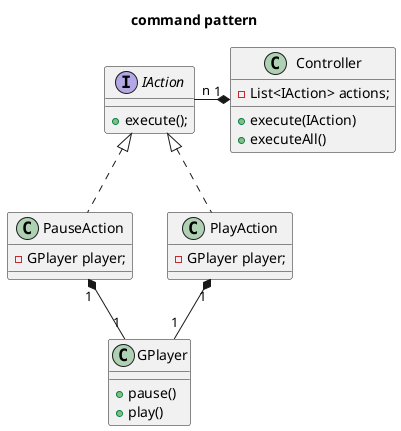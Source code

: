 @startuml
title command pattern

class GPlayer{
    + pause()
    + play()
}

interface IAction{
    + execute();
}

class PlayAction{
    - GPlayer player;
}

class PauseAction{
    - GPlayer player;
}

class Controller{
    - List<IAction> actions;
    + execute(IAction)
    + executeAll()
}

PlayAction .up.|> IAction
PauseAction .up.|> IAction

IAction "n"-right-*"1" Controller

GPlayer "1"-up-*"1" PlayAction
GPlayer "1"-up-*"1" PauseAction

@enduml